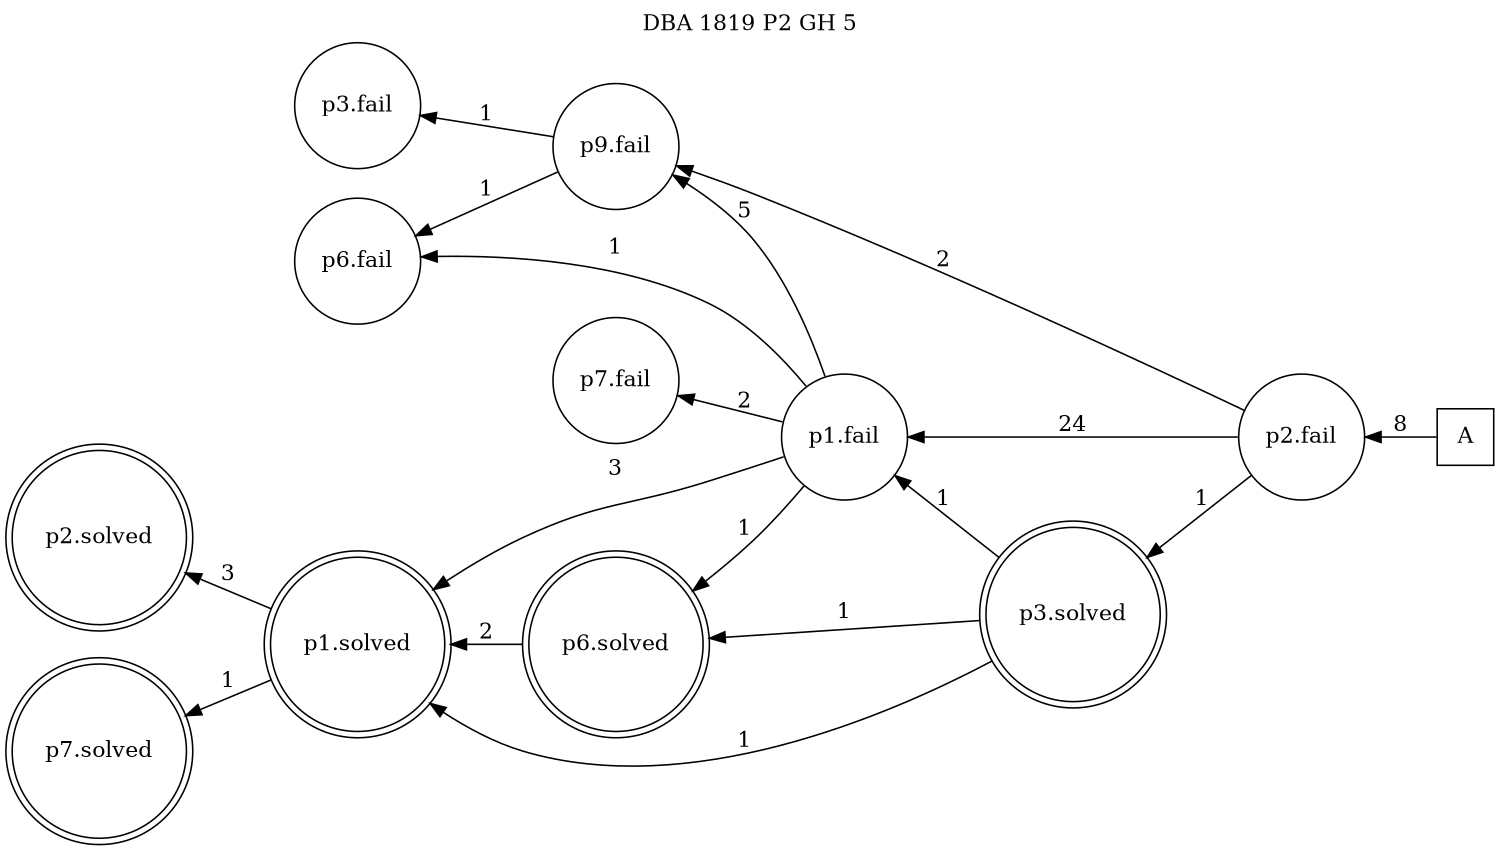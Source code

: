 digraph DBA_1819_P2_GH_5_LOW {
labelloc="tl"
label= " DBA 1819 P2 GH 5 "
rankdir="RL";
graph [ size=" 10 , 10 !"]

"A" [shape="square" label="A"]
"p2.fail" [shape="circle" label="p2.fail"]
"p1.fail" [shape="circle" label="p1.fail"]
"p9.fail" [shape="circle" label="p9.fail"]
"p3.fail" [shape="circle" label="p3.fail"]
"p7.fail" [shape="circle" label="p7.fail"]
"p6.fail" [shape="circle" label="p6.fail"]
"p6.solved" [shape="doublecircle" label="p6.solved"]
"p1.solved" [shape="doublecircle" label="p1.solved"]
"p2.solved" [shape="doublecircle" label="p2.solved"]
"p3.solved" [shape="doublecircle" label="p3.solved"]
"p7.solved" [shape="doublecircle" label="p7.solved"]
"A" -> "p2.fail" [ label=8]
"p2.fail" -> "p1.fail" [ label=24]
"p2.fail" -> "p9.fail" [ label=2]
"p2.fail" -> "p3.solved" [ label=1]
"p1.fail" -> "p9.fail" [ label=5]
"p1.fail" -> "p7.fail" [ label=2]
"p1.fail" -> "p6.fail" [ label=1]
"p1.fail" -> "p6.solved" [ label=1]
"p1.fail" -> "p1.solved" [ label=3]
"p9.fail" -> "p3.fail" [ label=1]
"p9.fail" -> "p6.fail" [ label=1]
"p6.solved" -> "p1.solved" [ label=2]
"p1.solved" -> "p2.solved" [ label=3]
"p1.solved" -> "p7.solved" [ label=1]
"p3.solved" -> "p1.fail" [ label=1]
"p3.solved" -> "p6.solved" [ label=1]
"p3.solved" -> "p1.solved" [ label=1]
}
